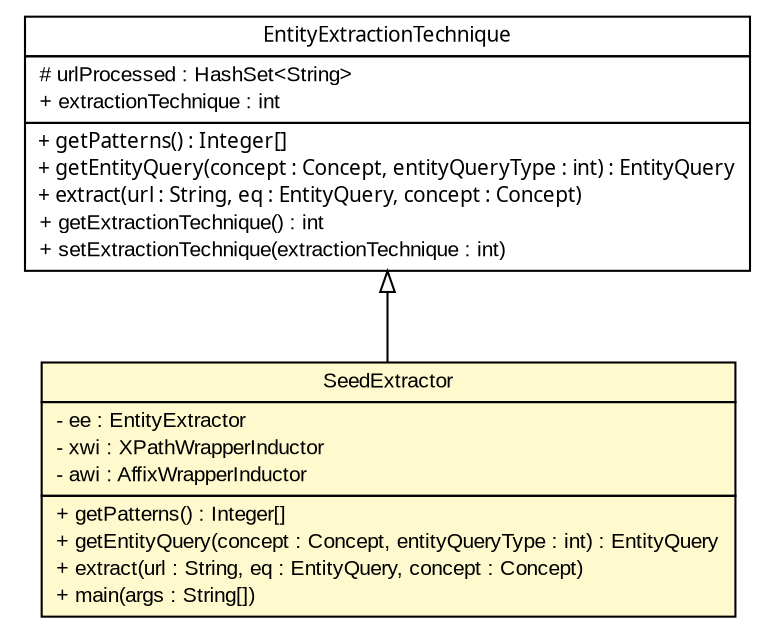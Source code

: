 #!/usr/local/bin/dot
#
# Class diagram 
# Generated by UMLGraph version 5.2 (http://www.umlgraph.org/)
#

digraph G {
	edge [fontname="arial",fontsize=10,labelfontname="arial",labelfontsize=10];
	node [fontname="arial",fontsize=10,shape=plaintext];
	nodesep=0.25;
	ranksep=0.5;
	// tud.iir.extraction.entity.SeedExtractor
	c23061 [label=<<table title="tud.iir.extraction.entity.SeedExtractor" border="0" cellborder="1" cellspacing="0" cellpadding="2" port="p" bgcolor="lemonChiffon" href="./SeedExtractor.html">
		<tr><td><table border="0" cellspacing="0" cellpadding="1">
<tr><td align="center" balign="center"> SeedExtractor </td></tr>
		</table></td></tr>
		<tr><td><table border="0" cellspacing="0" cellpadding="1">
<tr><td align="left" balign="left"> - ee : EntityExtractor </td></tr>
<tr><td align="left" balign="left"> - xwi : XPathWrapperInductor </td></tr>
<tr><td align="left" balign="left"> - awi : AffixWrapperInductor </td></tr>
		</table></td></tr>
		<tr><td><table border="0" cellspacing="0" cellpadding="1">
<tr><td align="left" balign="left"> + getPatterns() : Integer[] </td></tr>
<tr><td align="left" balign="left"> + getEntityQuery(concept : Concept, entityQueryType : int) : EntityQuery </td></tr>
<tr><td align="left" balign="left"> + extract(url : String, eq : EntityQuery, concept : Concept) </td></tr>
<tr><td align="left" balign="left"> + main(args : String[]) </td></tr>
		</table></td></tr>
		</table>>, fontname="arial", fontcolor="black", fontsize=10.0];
	// tud.iir.extraction.entity.EntityExtractionTechnique
	c23072 [label=<<table title="tud.iir.extraction.entity.EntityExtractionTechnique" border="0" cellborder="1" cellspacing="0" cellpadding="2" port="p" href="./EntityExtractionTechnique.html">
		<tr><td><table border="0" cellspacing="0" cellpadding="1">
<tr><td align="center" balign="center"><font face="ariali"> EntityExtractionTechnique </font></td></tr>
		</table></td></tr>
		<tr><td><table border="0" cellspacing="0" cellpadding="1">
<tr><td align="left" balign="left"> # urlProcessed : HashSet&lt;String&gt; </td></tr>
<tr><td align="left" balign="left"> + extractionTechnique : int </td></tr>
		</table></td></tr>
		<tr><td><table border="0" cellspacing="0" cellpadding="1">
<tr><td align="left" balign="left"><font face="ariali" point-size="10.0"> + getPatterns() : Integer[] </font></td></tr>
<tr><td align="left" balign="left"><font face="ariali" point-size="10.0"> + getEntityQuery(concept : Concept, entityQueryType : int) : EntityQuery </font></td></tr>
<tr><td align="left" balign="left"><font face="ariali" point-size="10.0"> + extract(url : String, eq : EntityQuery, concept : Concept) </font></td></tr>
<tr><td align="left" balign="left"> + getExtractionTechnique() : int </td></tr>
<tr><td align="left" balign="left"> + setExtractionTechnique(extractionTechnique : int) </td></tr>
		</table></td></tr>
		</table>>, fontname="arial", fontcolor="black", fontsize=10.0];
	//tud.iir.extraction.entity.SeedExtractor extends tud.iir.extraction.entity.EntityExtractionTechnique
	c23072:p -> c23061:p [dir=back,arrowtail=empty];
}


